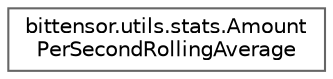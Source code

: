 digraph "Graphical Class Hierarchy"
{
 // LATEX_PDF_SIZE
  bgcolor="transparent";
  edge [fontname=Helvetica,fontsize=10,labelfontname=Helvetica,labelfontsize=10];
  node [fontname=Helvetica,fontsize=10,shape=box,height=0.2,width=0.4];
  rankdir="LR";
  Node0 [label="bittensor.utils.stats.Amount\lPerSecondRollingAverage",height=0.2,width=0.4,color="grey40", fillcolor="white", style="filled",URL="$classbittensor_1_1utils_1_1stats_1_1_amount_per_second_rolling_average.html",tooltip=" "];
}
